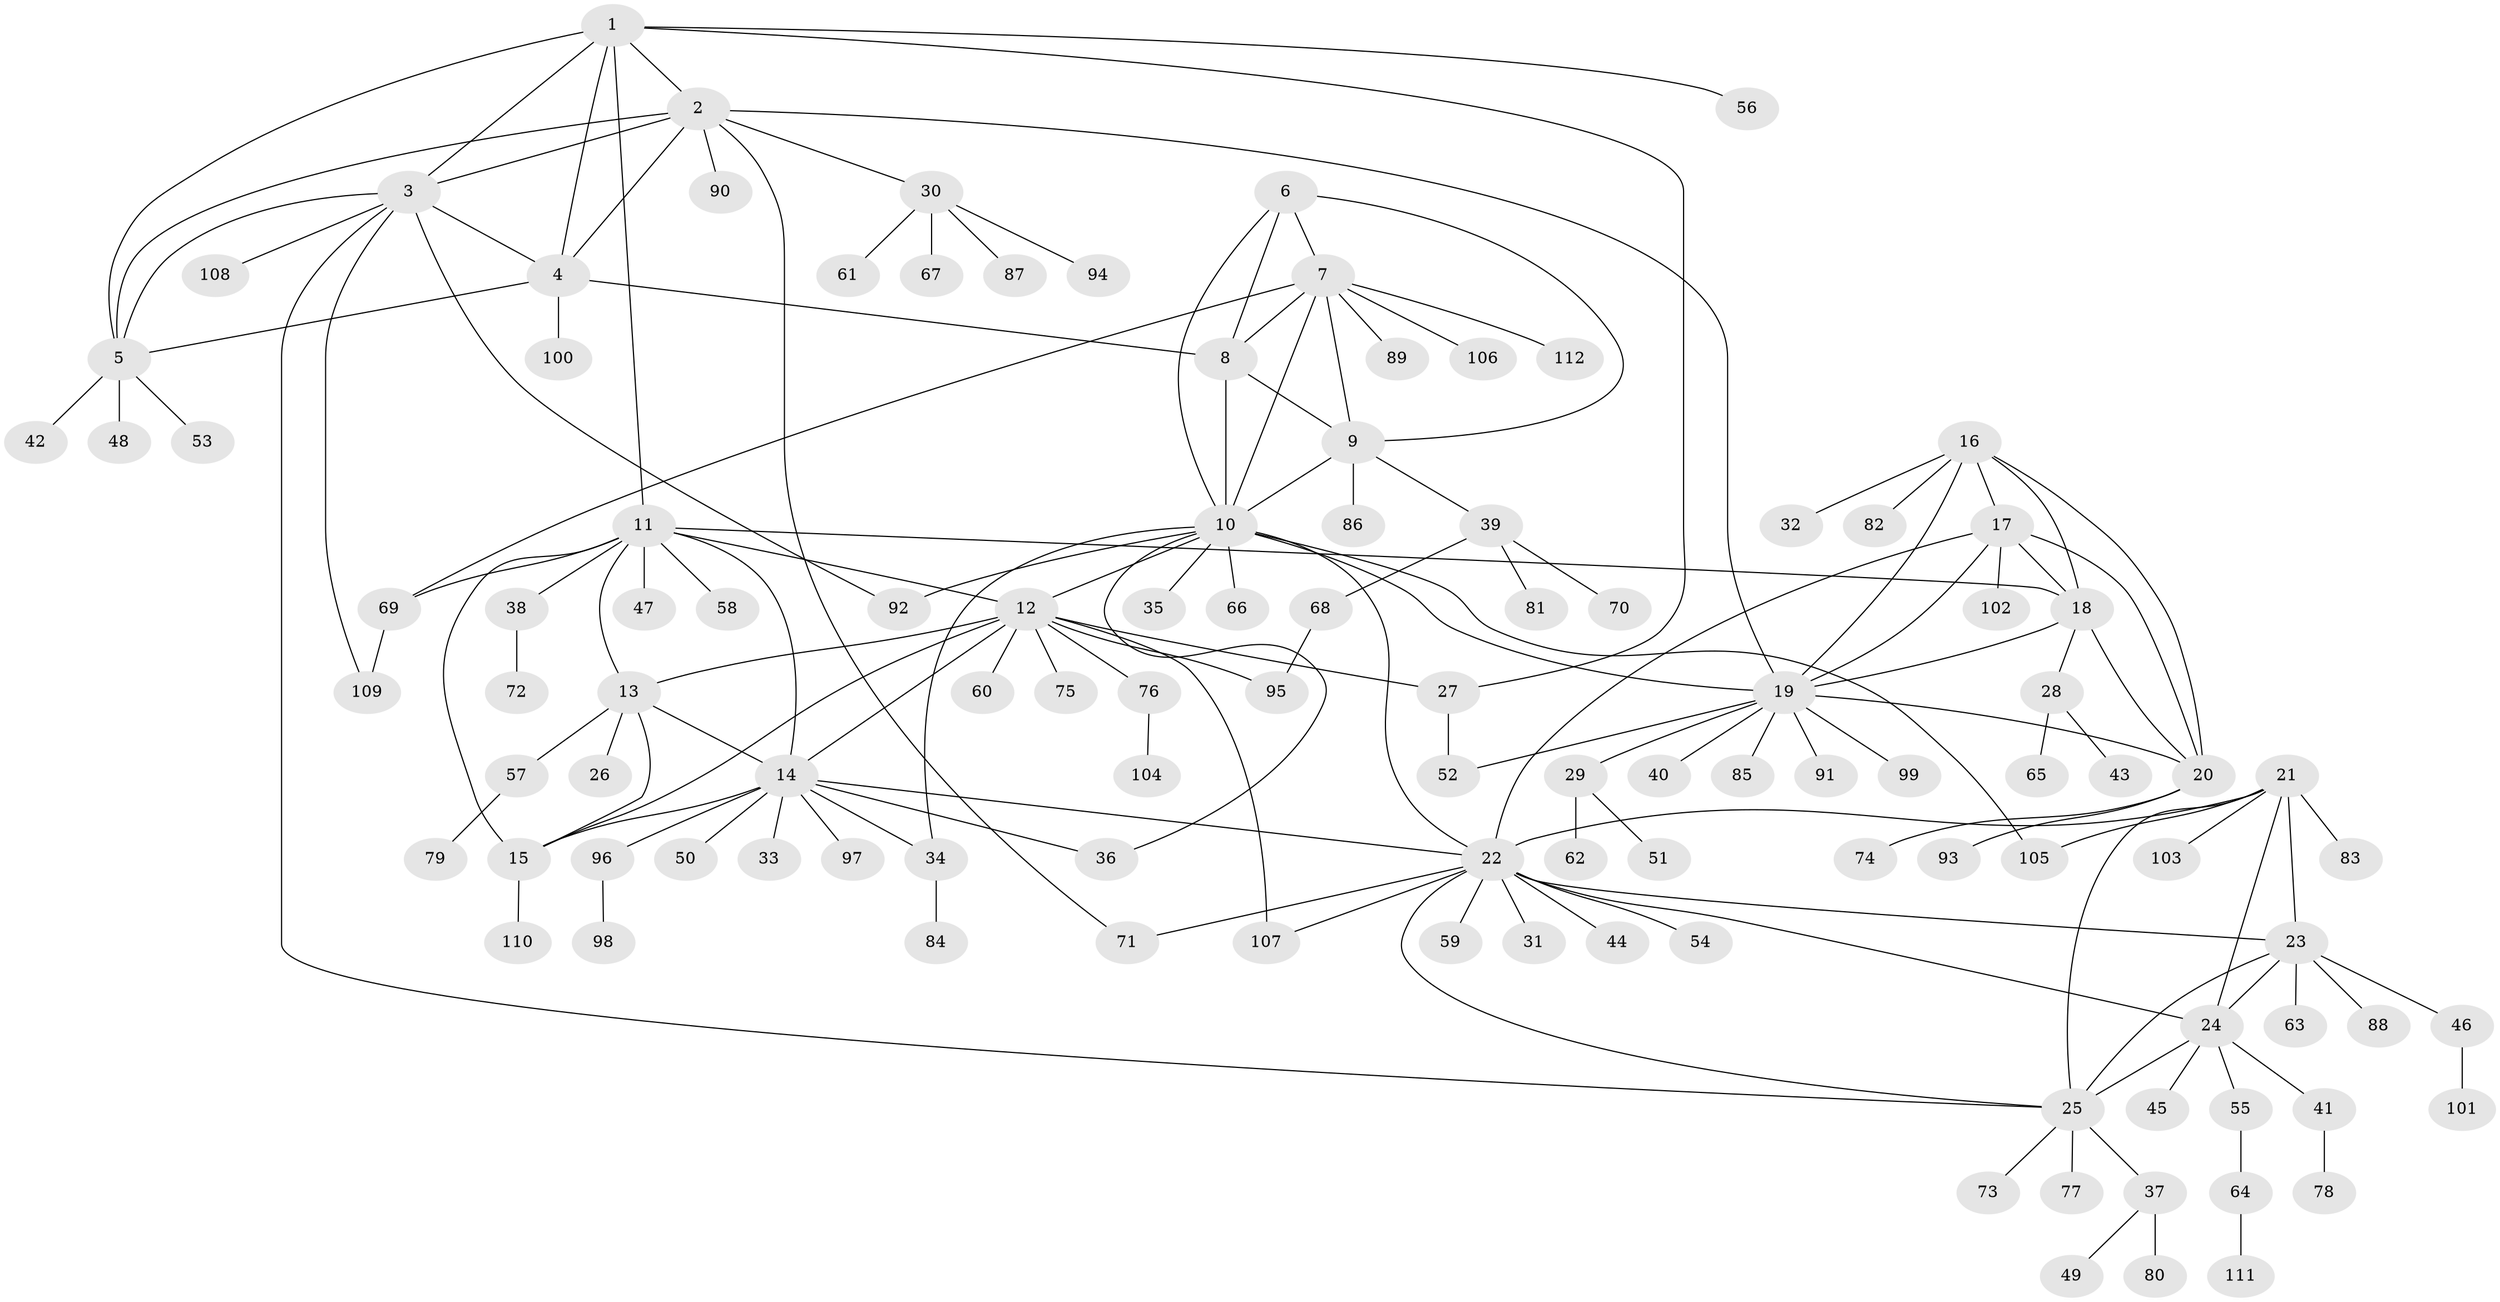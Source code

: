 // coarse degree distribution, {5: 0.03529411764705882, 9: 0.03529411764705882, 7: 0.023529411764705882, 8: 0.011764705882352941, 4: 0.023529411764705882, 11: 0.023529411764705882, 14: 0.011764705882352941, 3: 0.047058823529411764, 12: 0.011764705882352941, 6: 0.023529411764705882, 2: 0.1411764705882353, 1: 0.611764705882353}
// Generated by graph-tools (version 1.1) at 2025/52/02/27/25 19:52:16]
// undirected, 112 vertices, 158 edges
graph export_dot {
graph [start="1"]
  node [color=gray90,style=filled];
  1;
  2;
  3;
  4;
  5;
  6;
  7;
  8;
  9;
  10;
  11;
  12;
  13;
  14;
  15;
  16;
  17;
  18;
  19;
  20;
  21;
  22;
  23;
  24;
  25;
  26;
  27;
  28;
  29;
  30;
  31;
  32;
  33;
  34;
  35;
  36;
  37;
  38;
  39;
  40;
  41;
  42;
  43;
  44;
  45;
  46;
  47;
  48;
  49;
  50;
  51;
  52;
  53;
  54;
  55;
  56;
  57;
  58;
  59;
  60;
  61;
  62;
  63;
  64;
  65;
  66;
  67;
  68;
  69;
  70;
  71;
  72;
  73;
  74;
  75;
  76;
  77;
  78;
  79;
  80;
  81;
  82;
  83;
  84;
  85;
  86;
  87;
  88;
  89;
  90;
  91;
  92;
  93;
  94;
  95;
  96;
  97;
  98;
  99;
  100;
  101;
  102;
  103;
  104;
  105;
  106;
  107;
  108;
  109;
  110;
  111;
  112;
  1 -- 2;
  1 -- 3;
  1 -- 4;
  1 -- 5;
  1 -- 11;
  1 -- 27;
  1 -- 56;
  2 -- 3;
  2 -- 4;
  2 -- 5;
  2 -- 19;
  2 -- 30;
  2 -- 71;
  2 -- 90;
  3 -- 4;
  3 -- 5;
  3 -- 25;
  3 -- 92;
  3 -- 108;
  3 -- 109;
  4 -- 5;
  4 -- 8;
  4 -- 100;
  5 -- 42;
  5 -- 48;
  5 -- 53;
  6 -- 7;
  6 -- 8;
  6 -- 9;
  6 -- 10;
  7 -- 8;
  7 -- 9;
  7 -- 10;
  7 -- 69;
  7 -- 89;
  7 -- 106;
  7 -- 112;
  8 -- 9;
  8 -- 10;
  9 -- 10;
  9 -- 39;
  9 -- 86;
  10 -- 12;
  10 -- 19;
  10 -- 22;
  10 -- 34;
  10 -- 35;
  10 -- 36;
  10 -- 66;
  10 -- 92;
  10 -- 105;
  11 -- 12;
  11 -- 13;
  11 -- 14;
  11 -- 15;
  11 -- 18;
  11 -- 38;
  11 -- 47;
  11 -- 58;
  11 -- 69;
  12 -- 13;
  12 -- 14;
  12 -- 15;
  12 -- 27;
  12 -- 60;
  12 -- 75;
  12 -- 76;
  12 -- 95;
  12 -- 107;
  13 -- 14;
  13 -- 15;
  13 -- 26;
  13 -- 57;
  14 -- 15;
  14 -- 22;
  14 -- 33;
  14 -- 34;
  14 -- 36;
  14 -- 50;
  14 -- 96;
  14 -- 97;
  15 -- 110;
  16 -- 17;
  16 -- 18;
  16 -- 19;
  16 -- 20;
  16 -- 32;
  16 -- 82;
  17 -- 18;
  17 -- 19;
  17 -- 20;
  17 -- 22;
  17 -- 102;
  18 -- 19;
  18 -- 20;
  18 -- 28;
  19 -- 20;
  19 -- 29;
  19 -- 40;
  19 -- 52;
  19 -- 85;
  19 -- 91;
  19 -- 99;
  20 -- 74;
  20 -- 93;
  21 -- 22;
  21 -- 23;
  21 -- 24;
  21 -- 25;
  21 -- 83;
  21 -- 103;
  21 -- 105;
  22 -- 23;
  22 -- 24;
  22 -- 25;
  22 -- 31;
  22 -- 44;
  22 -- 54;
  22 -- 59;
  22 -- 71;
  22 -- 107;
  23 -- 24;
  23 -- 25;
  23 -- 46;
  23 -- 63;
  23 -- 88;
  24 -- 25;
  24 -- 41;
  24 -- 45;
  24 -- 55;
  25 -- 37;
  25 -- 73;
  25 -- 77;
  27 -- 52;
  28 -- 43;
  28 -- 65;
  29 -- 51;
  29 -- 62;
  30 -- 61;
  30 -- 67;
  30 -- 87;
  30 -- 94;
  34 -- 84;
  37 -- 49;
  37 -- 80;
  38 -- 72;
  39 -- 68;
  39 -- 70;
  39 -- 81;
  41 -- 78;
  46 -- 101;
  55 -- 64;
  57 -- 79;
  64 -- 111;
  68 -- 95;
  69 -- 109;
  76 -- 104;
  96 -- 98;
}

